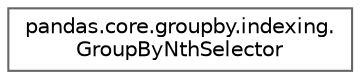 digraph "Graphical Class Hierarchy"
{
 // LATEX_PDF_SIZE
  bgcolor="transparent";
  edge [fontname=Helvetica,fontsize=10,labelfontname=Helvetica,labelfontsize=10];
  node [fontname=Helvetica,fontsize=10,shape=box,height=0.2,width=0.4];
  rankdir="LR";
  Node0 [id="Node000000",label="pandas.core.groupby.indexing.\lGroupByNthSelector",height=0.2,width=0.4,color="grey40", fillcolor="white", style="filled",URL="$df/d72/classpandas_1_1core_1_1groupby_1_1indexing_1_1GroupByNthSelector.html",tooltip=" "];
}
